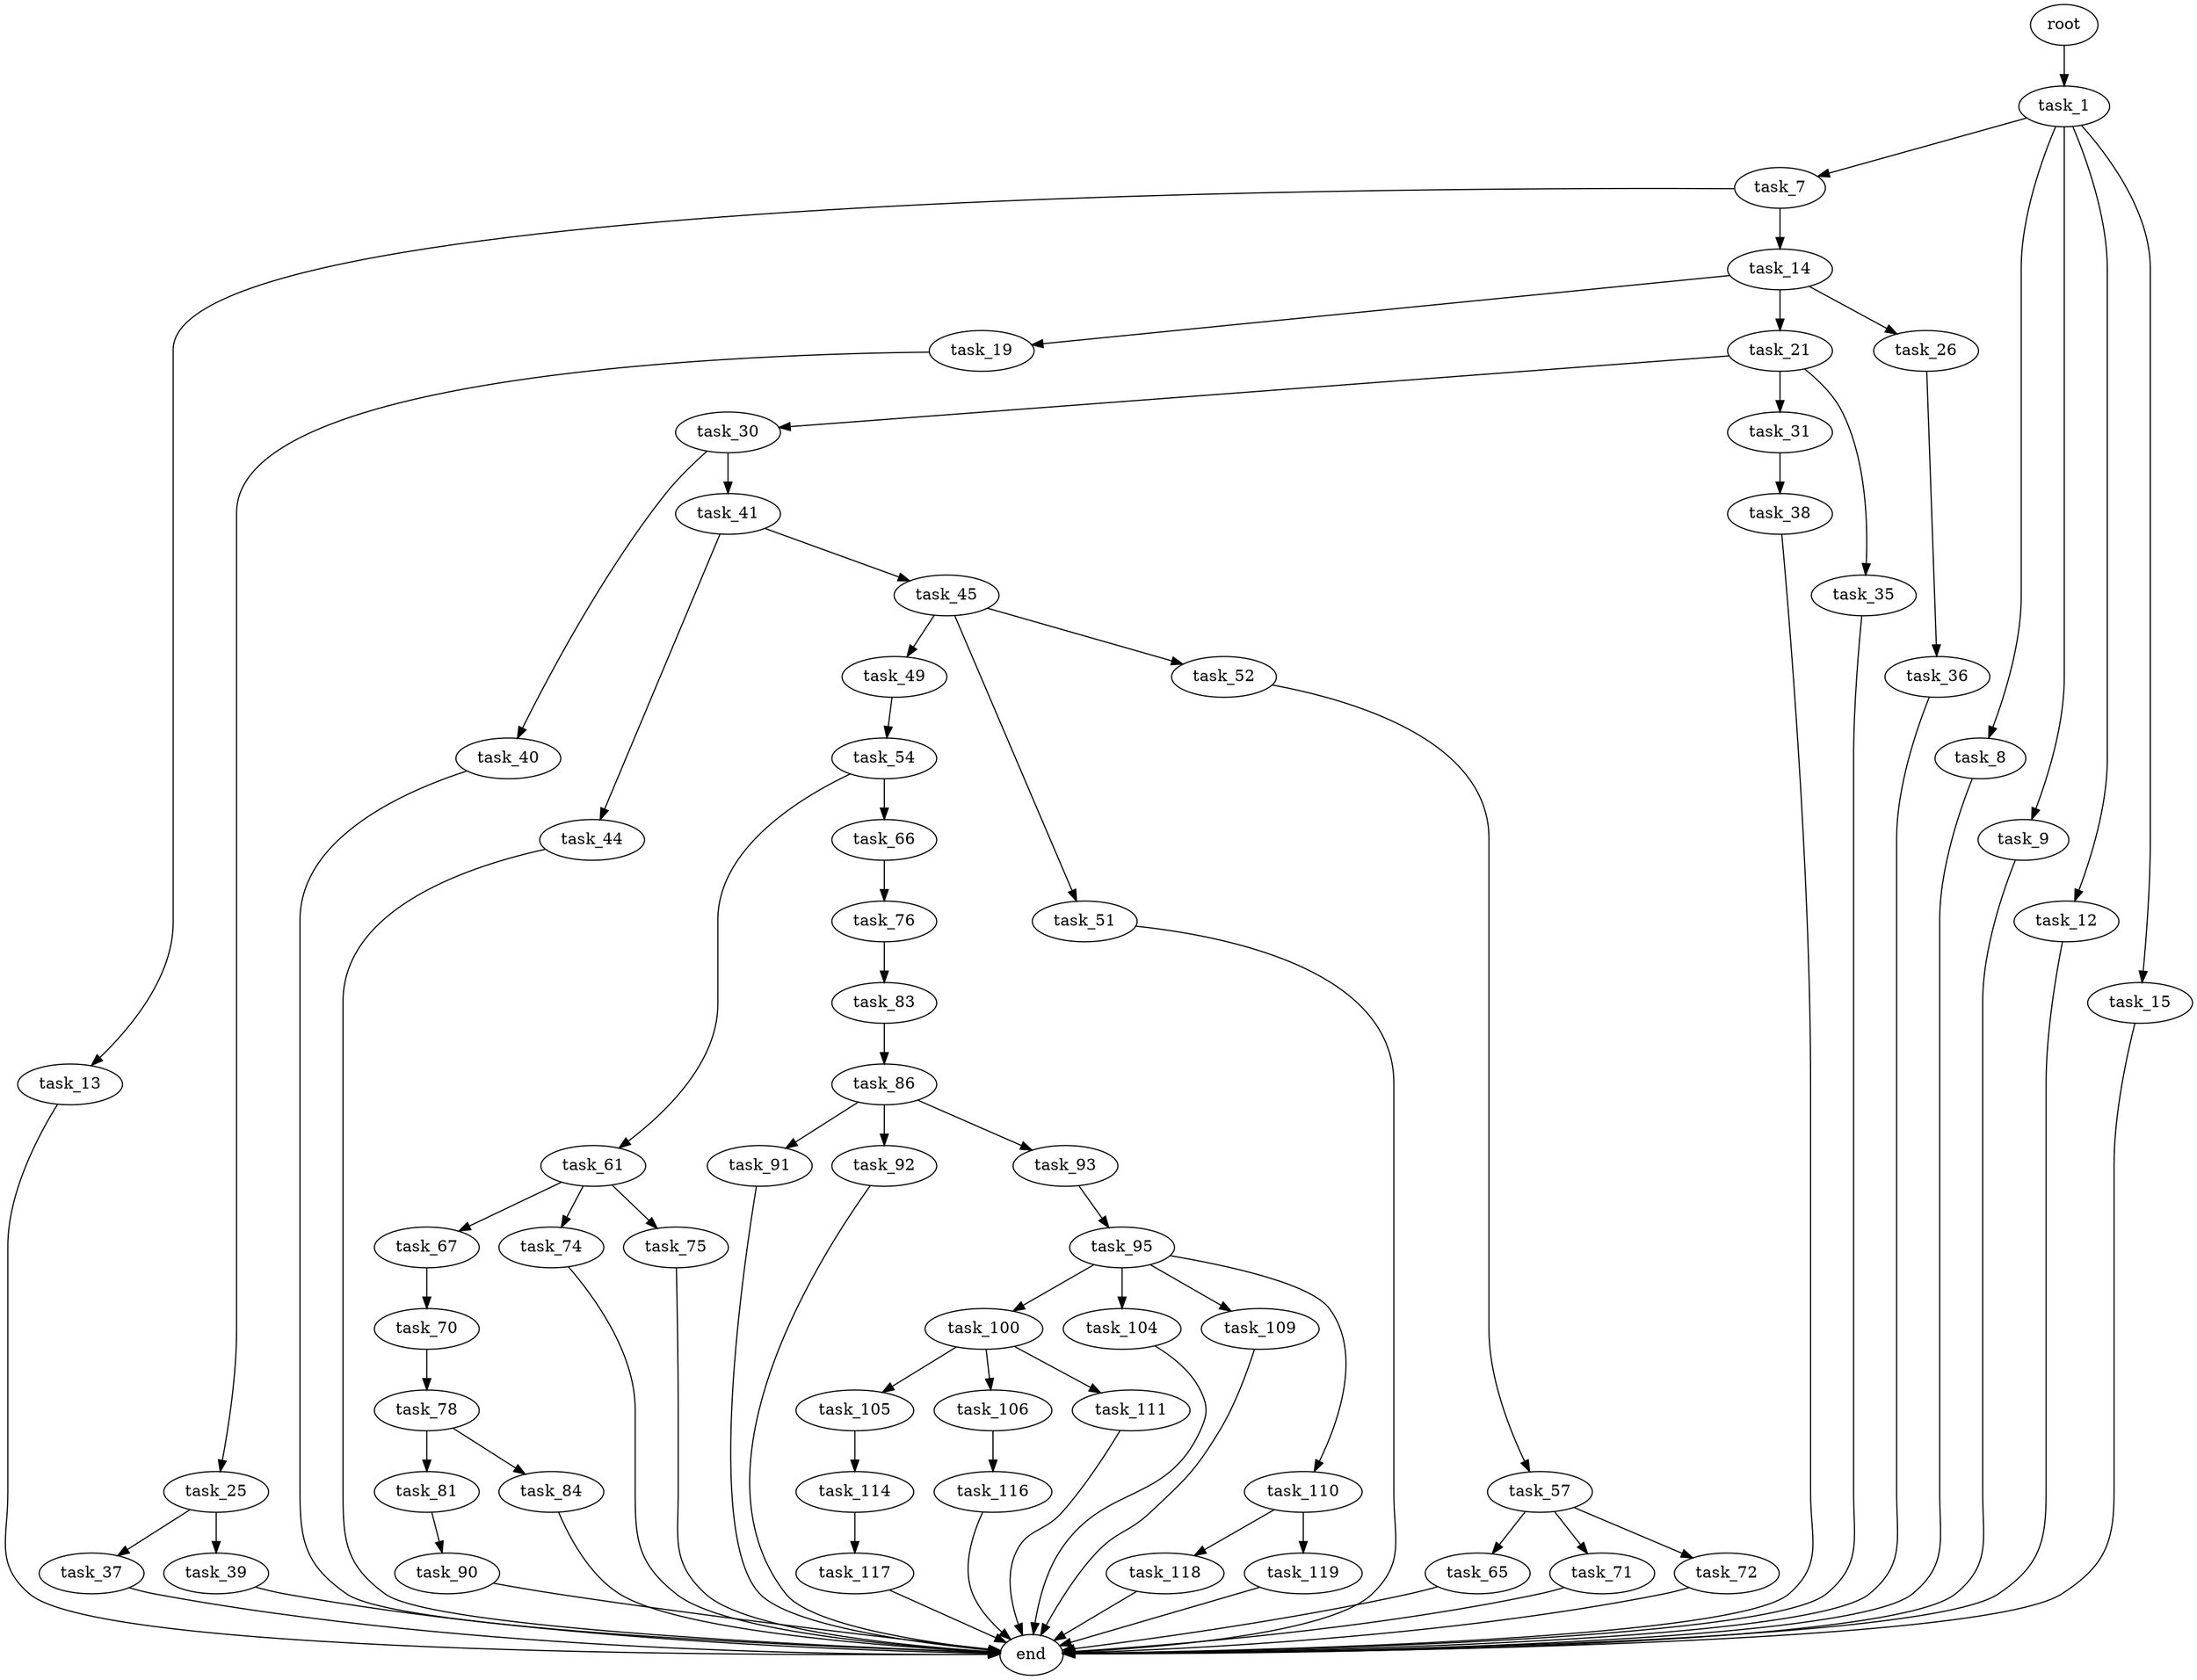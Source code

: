 digraph G {
  root [size="0.000000"];
  task_1 [size="14298835661.000000"];
  task_7 [size="529416310482.000000"];
  task_8 [size="3330106308.000000"];
  task_9 [size="9034706156.000000"];
  task_12 [size="730691280.000000"];
  task_15 [size="104028273090.000000"];
  task_13 [size="231928233984.000000"];
  task_14 [size="782757789696.000000"];
  end [size="0.000000"];
  task_19 [size="670854688684.000000"];
  task_21 [size="782757789696.000000"];
  task_26 [size="983981891.000000"];
  task_25 [size="231928233984.000000"];
  task_30 [size="1173584777490.000000"];
  task_31 [size="68587633740.000000"];
  task_35 [size="1493059137.000000"];
  task_37 [size="28991029248.000000"];
  task_39 [size="134217728000.000000"];
  task_36 [size="25107446872.000000"];
  task_40 [size="782757789696.000000"];
  task_41 [size="1385746304.000000"];
  task_38 [size="19081042384.000000"];
  task_44 [size="231928233984.000000"];
  task_45 [size="782757789696.000000"];
  task_49 [size="3140878512.000000"];
  task_51 [size="6253533198.000000"];
  task_52 [size="14350600642.000000"];
  task_54 [size="437679586638.000000"];
  task_57 [size="12958606638.000000"];
  task_61 [size="8620137676.000000"];
  task_66 [size="134217728000.000000"];
  task_65 [size="8589934592.000000"];
  task_71 [size="1262254564.000000"];
  task_72 [size="12973624290.000000"];
  task_67 [size="1610501497.000000"];
  task_74 [size="68719476736.000000"];
  task_75 [size="32566516084.000000"];
  task_76 [size="30253282912.000000"];
  task_70 [size="6027464564.000000"];
  task_78 [size="1694574215.000000"];
  task_83 [size="23745816419.000000"];
  task_81 [size="782757789696.000000"];
  task_84 [size="95609386085.000000"];
  task_90 [size="782757789696.000000"];
  task_86 [size="25618144654.000000"];
  task_91 [size="782757789696.000000"];
  task_92 [size="46594601336.000000"];
  task_93 [size="3337761635.000000"];
  task_95 [size="109251348748.000000"];
  task_100 [size="68719476736.000000"];
  task_104 [size="368293445632.000000"];
  task_109 [size="157495276047.000000"];
  task_110 [size="37065299541.000000"];
  task_105 [size="6298776894.000000"];
  task_106 [size="448070740858.000000"];
  task_111 [size="32214636660.000000"];
  task_114 [size="368293445632.000000"];
  task_116 [size="26049168360.000000"];
  task_118 [size="1849306736.000000"];
  task_119 [size="174316499878.000000"];
  task_117 [size="117520197921.000000"];

  root -> task_1 [size="1.000000"];
  task_1 -> task_7 [size="301989888.000000"];
  task_1 -> task_8 [size="301989888.000000"];
  task_1 -> task_9 [size="301989888.000000"];
  task_1 -> task_12 [size="301989888.000000"];
  task_1 -> task_15 [size="301989888.000000"];
  task_7 -> task_13 [size="411041792.000000"];
  task_7 -> task_14 [size="411041792.000000"];
  task_8 -> end [size="1.000000"];
  task_9 -> end [size="1.000000"];
  task_12 -> end [size="1.000000"];
  task_15 -> end [size="1.000000"];
  task_13 -> end [size="1.000000"];
  task_14 -> task_19 [size="679477248.000000"];
  task_14 -> task_21 [size="679477248.000000"];
  task_14 -> task_26 [size="679477248.000000"];
  task_19 -> task_25 [size="679477248.000000"];
  task_21 -> task_30 [size="679477248.000000"];
  task_21 -> task_31 [size="679477248.000000"];
  task_21 -> task_35 [size="679477248.000000"];
  task_26 -> task_36 [size="33554432.000000"];
  task_25 -> task_37 [size="301989888.000000"];
  task_25 -> task_39 [size="301989888.000000"];
  task_30 -> task_40 [size="838860800.000000"];
  task_30 -> task_41 [size="838860800.000000"];
  task_31 -> task_38 [size="134217728.000000"];
  task_35 -> end [size="1.000000"];
  task_37 -> end [size="1.000000"];
  task_39 -> end [size="1.000000"];
  task_36 -> end [size="1.000000"];
  task_40 -> end [size="1.000000"];
  task_41 -> task_44 [size="33554432.000000"];
  task_41 -> task_45 [size="33554432.000000"];
  task_38 -> end [size="1.000000"];
  task_44 -> end [size="1.000000"];
  task_45 -> task_49 [size="679477248.000000"];
  task_45 -> task_51 [size="679477248.000000"];
  task_45 -> task_52 [size="679477248.000000"];
  task_49 -> task_54 [size="75497472.000000"];
  task_51 -> end [size="1.000000"];
  task_52 -> task_57 [size="301989888.000000"];
  task_54 -> task_61 [size="301989888.000000"];
  task_54 -> task_66 [size="301989888.000000"];
  task_57 -> task_65 [size="838860800.000000"];
  task_57 -> task_71 [size="838860800.000000"];
  task_57 -> task_72 [size="838860800.000000"];
  task_61 -> task_67 [size="301989888.000000"];
  task_61 -> task_74 [size="301989888.000000"];
  task_61 -> task_75 [size="301989888.000000"];
  task_66 -> task_76 [size="209715200.000000"];
  task_65 -> end [size="1.000000"];
  task_71 -> end [size="1.000000"];
  task_72 -> end [size="1.000000"];
  task_67 -> task_70 [size="75497472.000000"];
  task_74 -> end [size="1.000000"];
  task_75 -> end [size="1.000000"];
  task_76 -> task_83 [size="33554432.000000"];
  task_70 -> task_78 [size="33554432.000000"];
  task_78 -> task_81 [size="75497472.000000"];
  task_78 -> task_84 [size="75497472.000000"];
  task_83 -> task_86 [size="411041792.000000"];
  task_81 -> task_90 [size="679477248.000000"];
  task_84 -> end [size="1.000000"];
  task_90 -> end [size="1.000000"];
  task_86 -> task_91 [size="536870912.000000"];
  task_86 -> task_92 [size="536870912.000000"];
  task_86 -> task_93 [size="536870912.000000"];
  task_91 -> end [size="1.000000"];
  task_92 -> end [size="1.000000"];
  task_93 -> task_95 [size="75497472.000000"];
  task_95 -> task_100 [size="75497472.000000"];
  task_95 -> task_104 [size="75497472.000000"];
  task_95 -> task_109 [size="75497472.000000"];
  task_95 -> task_110 [size="75497472.000000"];
  task_100 -> task_105 [size="134217728.000000"];
  task_100 -> task_106 [size="134217728.000000"];
  task_100 -> task_111 [size="134217728.000000"];
  task_104 -> end [size="1.000000"];
  task_109 -> end [size="1.000000"];
  task_110 -> task_118 [size="838860800.000000"];
  task_110 -> task_119 [size="838860800.000000"];
  task_105 -> task_114 [size="33554432.000000"];
  task_106 -> task_116 [size="301989888.000000"];
  task_111 -> end [size="1.000000"];
  task_114 -> task_117 [size="411041792.000000"];
  task_116 -> end [size="1.000000"];
  task_118 -> end [size="1.000000"];
  task_119 -> end [size="1.000000"];
  task_117 -> end [size="1.000000"];
}
